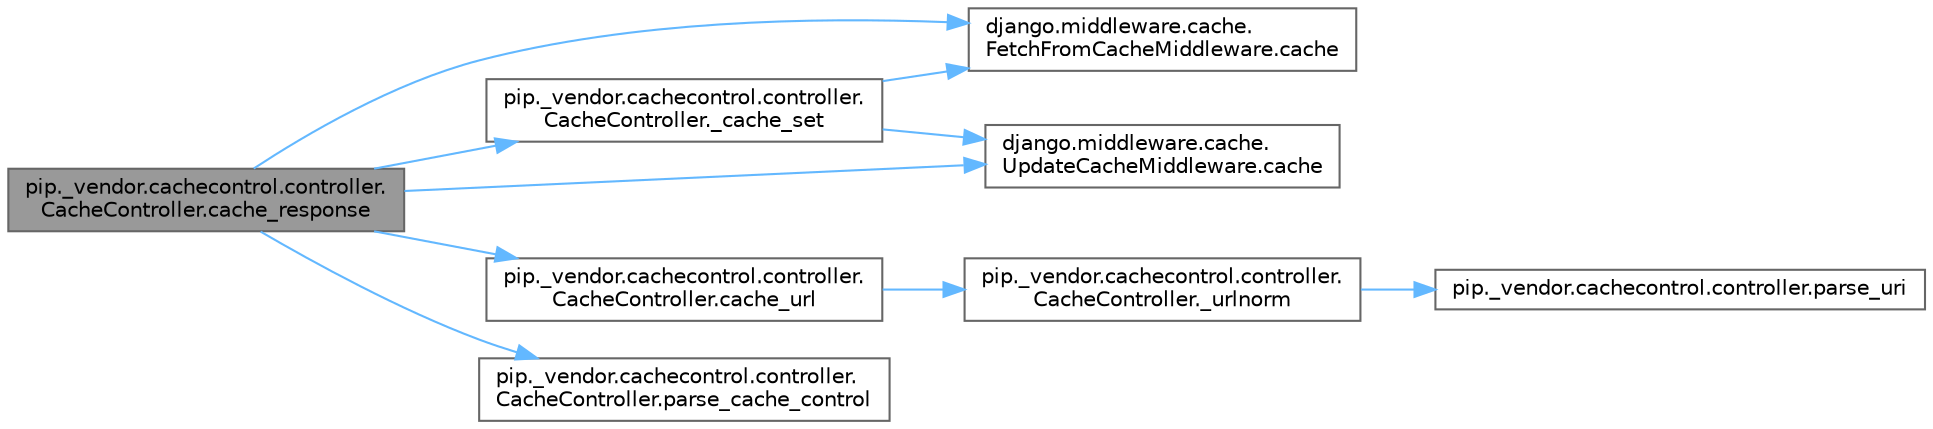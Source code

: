 digraph "pip._vendor.cachecontrol.controller.CacheController.cache_response"
{
 // LATEX_PDF_SIZE
  bgcolor="transparent";
  edge [fontname=Helvetica,fontsize=10,labelfontname=Helvetica,labelfontsize=10];
  node [fontname=Helvetica,fontsize=10,shape=box,height=0.2,width=0.4];
  rankdir="LR";
  Node1 [id="Node000001",label="pip._vendor.cachecontrol.controller.\lCacheController.cache_response",height=0.2,width=0.4,color="gray40", fillcolor="grey60", style="filled", fontcolor="black",tooltip=" "];
  Node1 -> Node2 [id="edge1_Node000001_Node000002",color="steelblue1",style="solid",tooltip=" "];
  Node2 [id="Node000002",label="pip._vendor.cachecontrol.controller.\lCacheController._cache_set",height=0.2,width=0.4,color="grey40", fillcolor="white", style="filled",URL="$classpip_1_1__vendor_1_1cachecontrol_1_1controller_1_1_cache_controller.html#a8059836cf78b5a1c68460c0908690aa0",tooltip=" "];
  Node2 -> Node3 [id="edge2_Node000002_Node000003",color="steelblue1",style="solid",tooltip=" "];
  Node3 [id="Node000003",label="django.middleware.cache.\lFetchFromCacheMiddleware.cache",height=0.2,width=0.4,color="grey40", fillcolor="white", style="filled",URL="$classdjango_1_1middleware_1_1cache_1_1_fetch_from_cache_middleware.html#a4e853e10eda127ebe6043b762d2b9be9",tooltip=" "];
  Node2 -> Node4 [id="edge3_Node000002_Node000004",color="steelblue1",style="solid",tooltip=" "];
  Node4 [id="Node000004",label="django.middleware.cache.\lUpdateCacheMiddleware.cache",height=0.2,width=0.4,color="grey40", fillcolor="white", style="filled",URL="$classdjango_1_1middleware_1_1cache_1_1_update_cache_middleware.html#a1eafc2cff508cd77e076c75a99f41d0b",tooltip=" "];
  Node1 -> Node3 [id="edge4_Node000001_Node000003",color="steelblue1",style="solid",tooltip=" "];
  Node1 -> Node4 [id="edge5_Node000001_Node000004",color="steelblue1",style="solid",tooltip=" "];
  Node1 -> Node5 [id="edge6_Node000001_Node000005",color="steelblue1",style="solid",tooltip=" "];
  Node5 [id="Node000005",label="pip._vendor.cachecontrol.controller.\lCacheController.cache_url",height=0.2,width=0.4,color="grey40", fillcolor="white", style="filled",URL="$classpip_1_1__vendor_1_1cachecontrol_1_1controller_1_1_cache_controller.html#a419a0705502c82791935bae6fce86c90",tooltip=" "];
  Node5 -> Node6 [id="edge7_Node000005_Node000006",color="steelblue1",style="solid",tooltip=" "];
  Node6 [id="Node000006",label="pip._vendor.cachecontrol.controller.\lCacheController._urlnorm",height=0.2,width=0.4,color="grey40", fillcolor="white", style="filled",URL="$classpip_1_1__vendor_1_1cachecontrol_1_1controller_1_1_cache_controller.html#a5a4feea353b5ac1920e22d29e54b3ad6",tooltip=" "];
  Node6 -> Node7 [id="edge8_Node000006_Node000007",color="steelblue1",style="solid",tooltip=" "];
  Node7 [id="Node000007",label="pip._vendor.cachecontrol.controller.parse_uri",height=0.2,width=0.4,color="grey40", fillcolor="white", style="filled",URL="$namespacepip_1_1__vendor_1_1cachecontrol_1_1controller.html#a12048e9678d0b143c949f14d99a18158",tooltip=" "];
  Node1 -> Node8 [id="edge9_Node000001_Node000008",color="steelblue1",style="solid",tooltip=" "];
  Node8 [id="Node000008",label="pip._vendor.cachecontrol.controller.\lCacheController.parse_cache_control",height=0.2,width=0.4,color="grey40", fillcolor="white", style="filled",URL="$classpip_1_1__vendor_1_1cachecontrol_1_1controller_1_1_cache_controller.html#a8f17a0c5be8236c03a6eed21d2e2400e",tooltip=" "];
}
